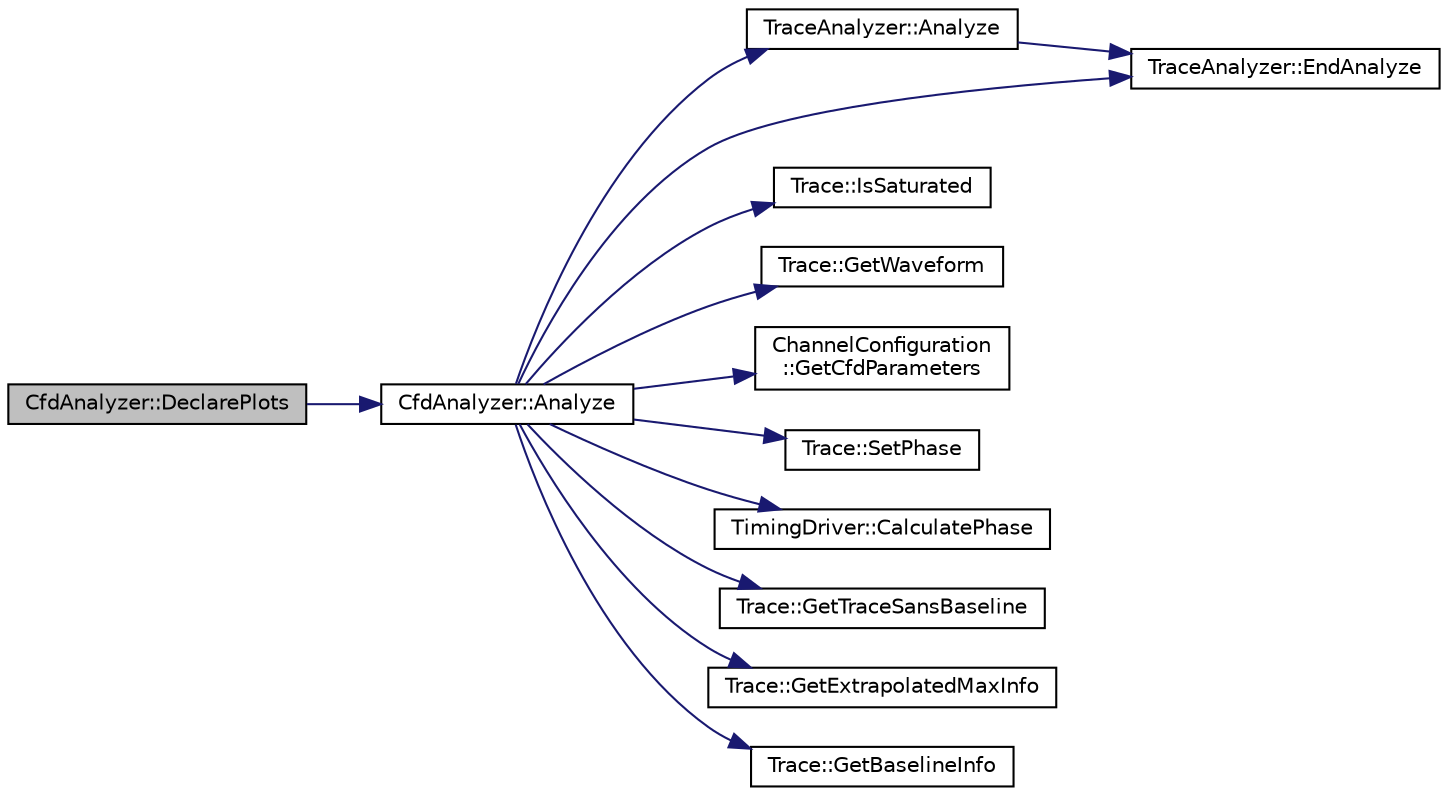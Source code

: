 digraph "CfdAnalyzer::DeclarePlots"
{
  edge [fontname="Helvetica",fontsize="10",labelfontname="Helvetica",labelfontsize="10"];
  node [fontname="Helvetica",fontsize="10",shape=record];
  rankdir="LR";
  Node1 [label="CfdAnalyzer::DeclarePlots",height=0.2,width=0.4,color="black", fillcolor="grey75", style="filled", fontcolor="black"];
  Node1 -> Node2 [color="midnightblue",fontsize="10",style="solid",fontname="Helvetica"];
  Node2 [label="CfdAnalyzer::Analyze",height=0.2,width=0.4,color="black", fillcolor="white", style="filled",URL="$d5/d61/class_cfd_analyzer.html#a033267b19893a5c655dd186cbc73853e"];
  Node2 -> Node3 [color="midnightblue",fontsize="10",style="solid",fontname="Helvetica"];
  Node3 [label="TraceAnalyzer::Analyze",height=0.2,width=0.4,color="black", fillcolor="white", style="filled",URL="$d2/dbc/class_trace_analyzer.html#a0915fb97c3ebe928cab17deff5e497ec"];
  Node3 -> Node4 [color="midnightblue",fontsize="10",style="solid",fontname="Helvetica"];
  Node4 [label="TraceAnalyzer::EndAnalyze",height=0.2,width=0.4,color="black", fillcolor="white", style="filled",URL="$d2/dbc/class_trace_analyzer.html#ae7ac212d764d0e394fcb323f68d23c66"];
  Node2 -> Node4 [color="midnightblue",fontsize="10",style="solid",fontname="Helvetica"];
  Node2 -> Node5 [color="midnightblue",fontsize="10",style="solid",fontname="Helvetica"];
  Node5 [label="Trace::IsSaturated",height=0.2,width=0.4,color="black", fillcolor="white", style="filled",URL="$dd/db7/class_trace.html#a7ae0bf7209ee6b579b0cfcb7b86aa5ef"];
  Node2 -> Node6 [color="midnightblue",fontsize="10",style="solid",fontname="Helvetica"];
  Node6 [label="Trace::GetWaveform",height=0.2,width=0.4,color="black", fillcolor="white", style="filled",URL="$dd/db7/class_trace.html#a07422117998494b79c0805f0f2cc5f95"];
  Node2 -> Node7 [color="midnightblue",fontsize="10",style="solid",fontname="Helvetica"];
  Node7 [label="ChannelConfiguration\l::GetCfdParameters",height=0.2,width=0.4,color="black", fillcolor="white", style="filled",URL="$d6/d20/class_channel_configuration.html#aa32b0e13b6faf461fca001842cefa333"];
  Node2 -> Node8 [color="midnightblue",fontsize="10",style="solid",fontname="Helvetica"];
  Node8 [label="Trace::SetPhase",height=0.2,width=0.4,color="black", fillcolor="white", style="filled",URL="$dd/db7/class_trace.html#a4694ebbfde6031a7dd8e86cb0530cceb"];
  Node2 -> Node9 [color="midnightblue",fontsize="10",style="solid",fontname="Helvetica"];
  Node9 [label="TimingDriver::CalculatePhase",height=0.2,width=0.4,color="black", fillcolor="white", style="filled",URL="$dd/d06/class_timing_driver.html#acd650062cf78da2c5e5efea70a1658b8"];
  Node2 -> Node10 [color="midnightblue",fontsize="10",style="solid",fontname="Helvetica"];
  Node10 [label="Trace::GetTraceSansBaseline",height=0.2,width=0.4,color="black", fillcolor="white", style="filled",URL="$dd/db7/class_trace.html#a7a75bd64211345aa8d8e9f5a516697ca"];
  Node2 -> Node11 [color="midnightblue",fontsize="10",style="solid",fontname="Helvetica"];
  Node11 [label="Trace::GetExtrapolatedMaxInfo",height=0.2,width=0.4,color="black", fillcolor="white", style="filled",URL="$dd/db7/class_trace.html#a2b1a6f03db233ea403c6390cb4159c36"];
  Node2 -> Node12 [color="midnightblue",fontsize="10",style="solid",fontname="Helvetica"];
  Node12 [label="Trace::GetBaselineInfo",height=0.2,width=0.4,color="black", fillcolor="white", style="filled",URL="$dd/db7/class_trace.html#aeee6c9b5e253a8df3dd8fa81fccc104f"];
}
